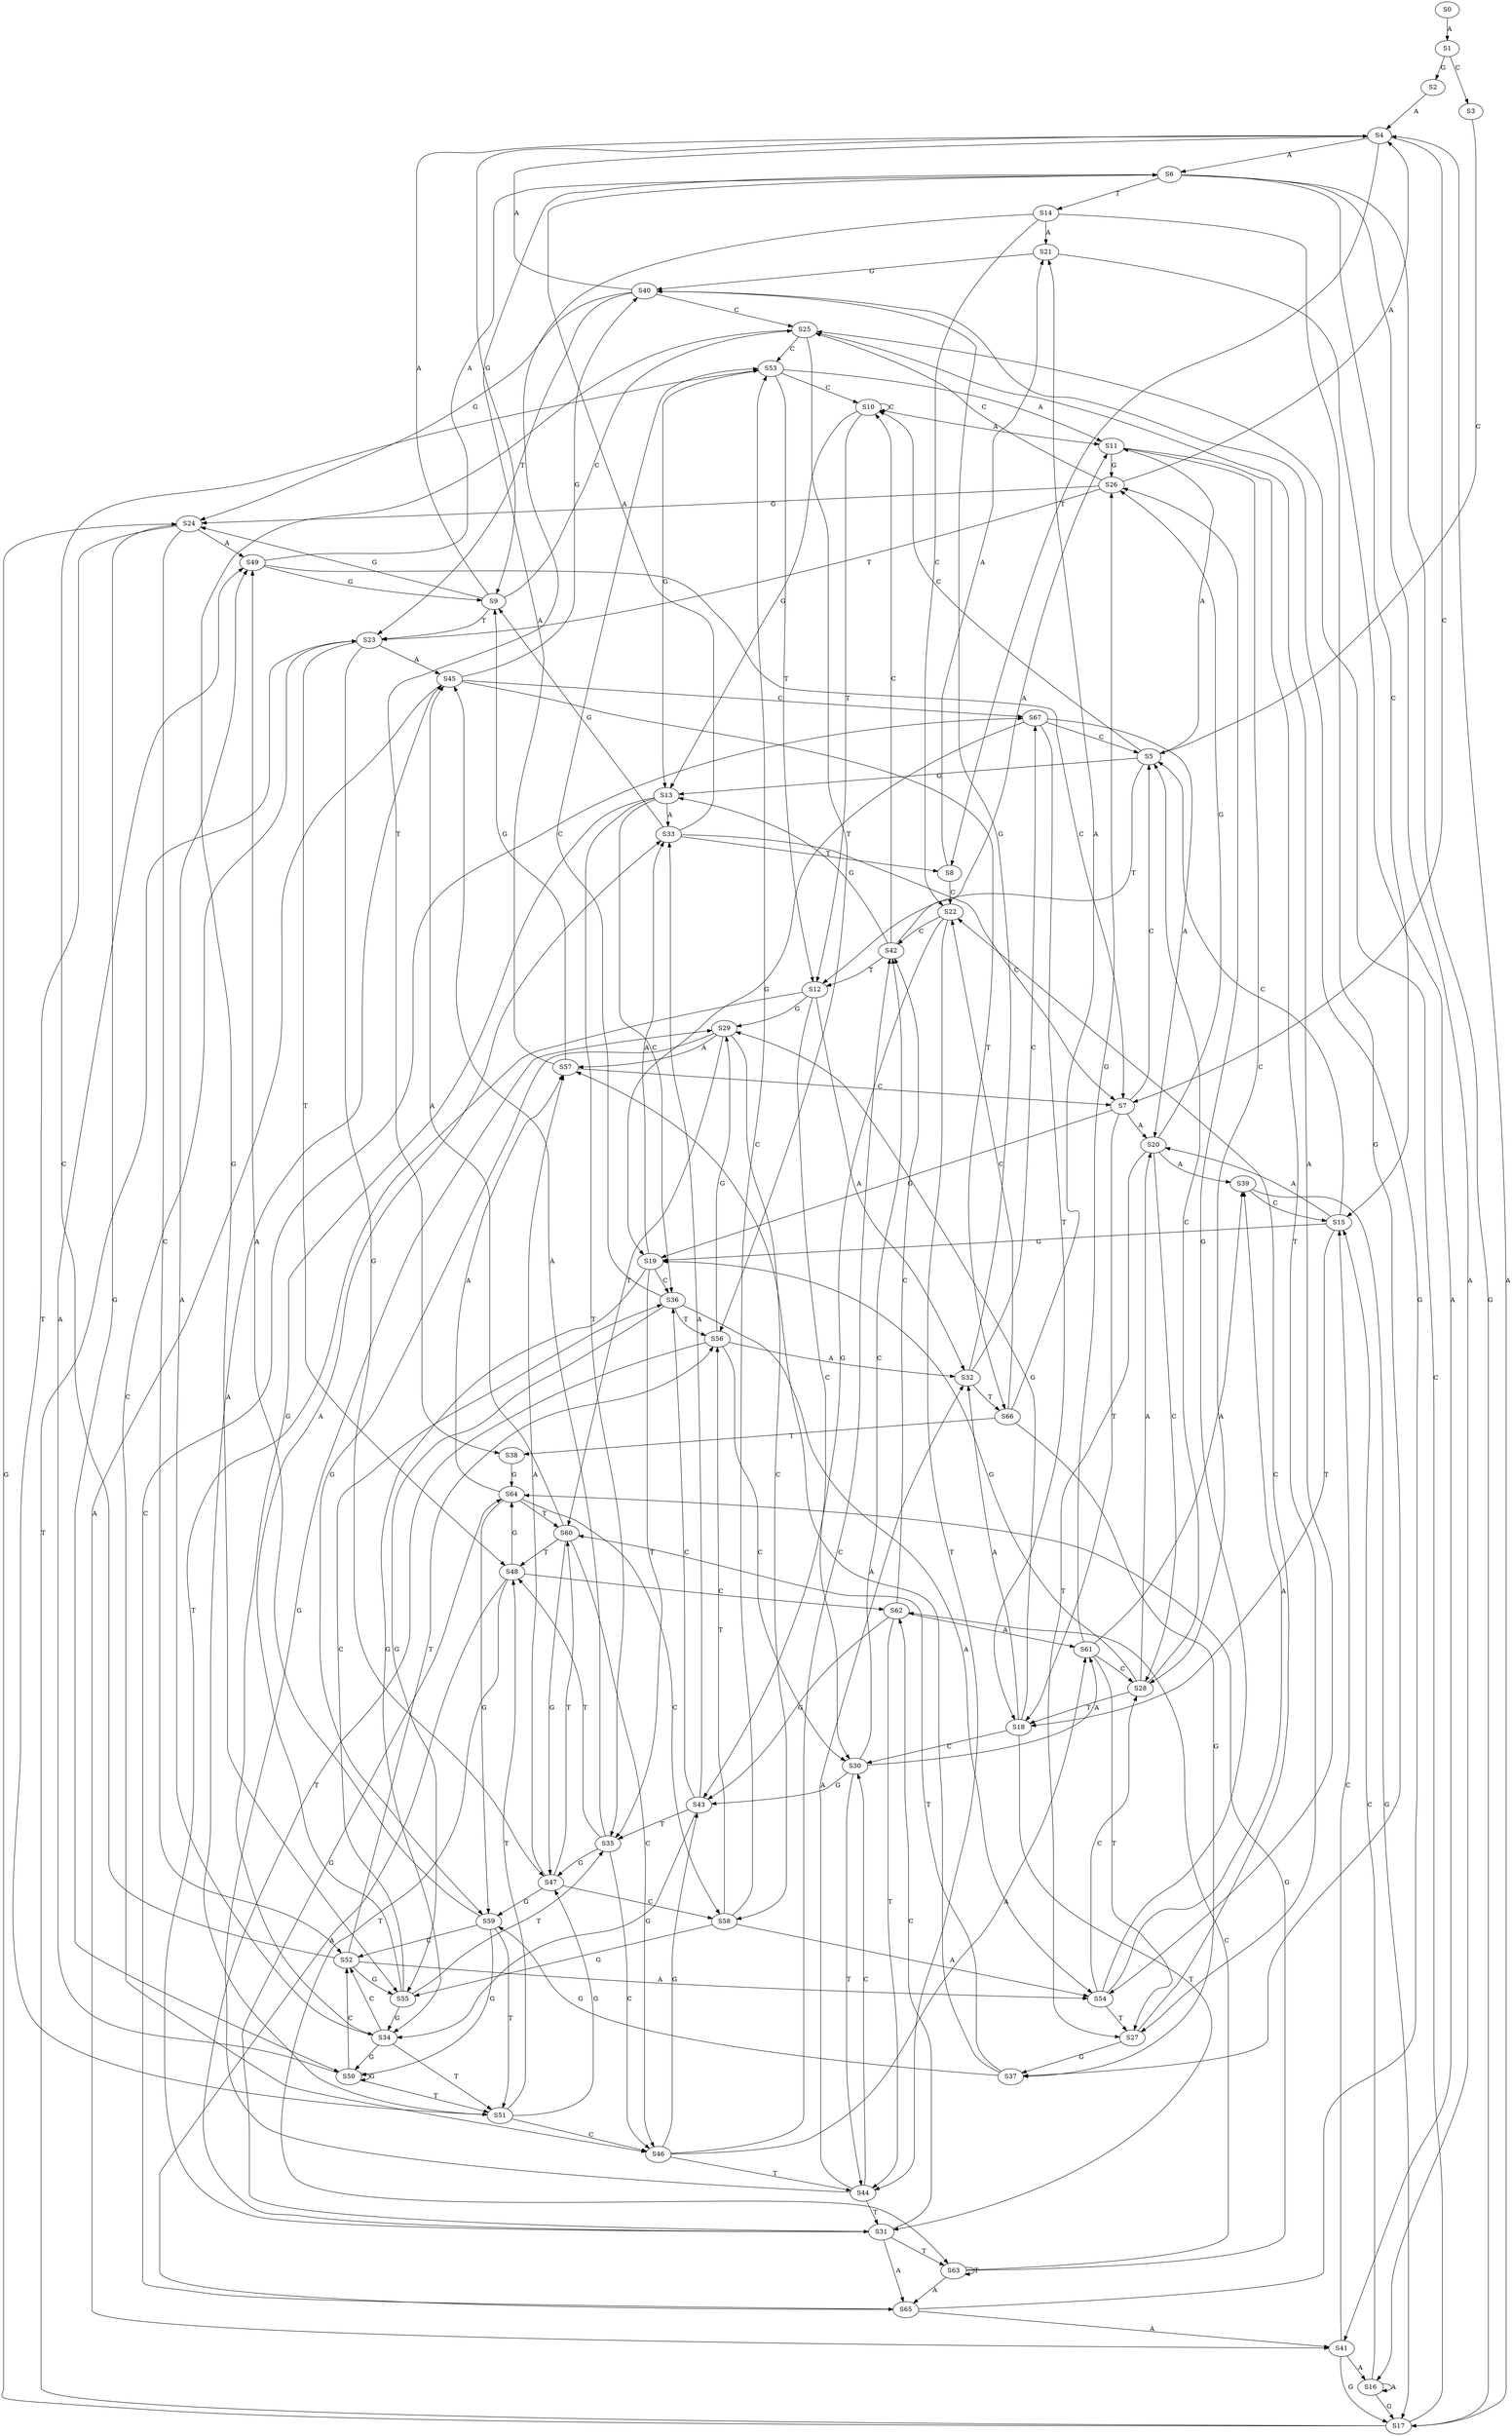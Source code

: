 strict digraph  {
	S0 -> S1 [ label = A ];
	S1 -> S2 [ label = G ];
	S1 -> S3 [ label = C ];
	S2 -> S4 [ label = A ];
	S3 -> S5 [ label = C ];
	S4 -> S6 [ label = A ];
	S4 -> S7 [ label = C ];
	S4 -> S8 [ label = T ];
	S4 -> S9 [ label = G ];
	S5 -> S10 [ label = C ];
	S5 -> S11 [ label = A ];
	S5 -> S12 [ label = T ];
	S5 -> S13 [ label = G ];
	S6 -> S14 [ label = T ];
	S6 -> S15 [ label = C ];
	S6 -> S16 [ label = A ];
	S6 -> S17 [ label = G ];
	S7 -> S18 [ label = T ];
	S7 -> S19 [ label = G ];
	S7 -> S5 [ label = C ];
	S7 -> S20 [ label = A ];
	S8 -> S21 [ label = A ];
	S8 -> S22 [ label = C ];
	S9 -> S23 [ label = T ];
	S9 -> S24 [ label = G ];
	S9 -> S4 [ label = A ];
	S9 -> S25 [ label = C ];
	S10 -> S13 [ label = G ];
	S10 -> S10 [ label = C ];
	S10 -> S11 [ label = A ];
	S10 -> S12 [ label = T ];
	S11 -> S26 [ label = G ];
	S11 -> S27 [ label = T ];
	S11 -> S28 [ label = C ];
	S12 -> S29 [ label = G ];
	S12 -> S30 [ label = C ];
	S12 -> S31 [ label = T ];
	S12 -> S32 [ label = A ];
	S13 -> S33 [ label = A ];
	S13 -> S34 [ label = G ];
	S13 -> S35 [ label = T ];
	S13 -> S36 [ label = C ];
	S14 -> S21 [ label = A ];
	S14 -> S22 [ label = C ];
	S14 -> S37 [ label = G ];
	S14 -> S38 [ label = T ];
	S15 -> S20 [ label = A ];
	S15 -> S5 [ label = C ];
	S15 -> S19 [ label = G ];
	S15 -> S18 [ label = T ];
	S16 -> S17 [ label = G ];
	S16 -> S15 [ label = C ];
	S16 -> S16 [ label = A ];
	S17 -> S23 [ label = T ];
	S17 -> S4 [ label = A ];
	S17 -> S25 [ label = C ];
	S17 -> S24 [ label = G ];
	S18 -> S32 [ label = A ];
	S18 -> S30 [ label = C ];
	S18 -> S31 [ label = T ];
	S18 -> S29 [ label = G ];
	S19 -> S34 [ label = G ];
	S19 -> S33 [ label = A ];
	S19 -> S35 [ label = T ];
	S19 -> S36 [ label = C ];
	S20 -> S26 [ label = G ];
	S20 -> S28 [ label = C ];
	S20 -> S39 [ label = A ];
	S20 -> S27 [ label = T ];
	S21 -> S40 [ label = G ];
	S21 -> S41 [ label = A ];
	S22 -> S42 [ label = C ];
	S22 -> S43 [ label = G ];
	S22 -> S44 [ label = T ];
	S23 -> S45 [ label = A ];
	S23 -> S46 [ label = C ];
	S23 -> S47 [ label = G ];
	S23 -> S48 [ label = T ];
	S24 -> S49 [ label = A ];
	S24 -> S50 [ label = G ];
	S24 -> S51 [ label = T ];
	S24 -> S52 [ label = C ];
	S25 -> S53 [ label = C ];
	S25 -> S54 [ label = A ];
	S25 -> S55 [ label = G ];
	S25 -> S56 [ label = T ];
	S26 -> S24 [ label = G ];
	S26 -> S23 [ label = T ];
	S26 -> S4 [ label = A ];
	S26 -> S25 [ label = C ];
	S27 -> S22 [ label = C ];
	S27 -> S37 [ label = G ];
	S28 -> S18 [ label = T ];
	S28 -> S19 [ label = G ];
	S28 -> S20 [ label = A ];
	S28 -> S5 [ label = C ];
	S29 -> S57 [ label = A ];
	S29 -> S58 [ label = C ];
	S29 -> S59 [ label = G ];
	S29 -> S60 [ label = T ];
	S30 -> S44 [ label = T ];
	S30 -> S43 [ label = G ];
	S30 -> S42 [ label = C ];
	S30 -> S61 [ label = A ];
	S31 -> S62 [ label = C ];
	S31 -> S63 [ label = T ];
	S31 -> S64 [ label = G ];
	S31 -> S65 [ label = A ];
	S32 -> S40 [ label = G ];
	S32 -> S66 [ label = T ];
	S32 -> S67 [ label = C ];
	S33 -> S6 [ label = A ];
	S33 -> S7 [ label = C ];
	S33 -> S9 [ label = G ];
	S33 -> S8 [ label = T ];
	S34 -> S49 [ label = A ];
	S34 -> S50 [ label = G ];
	S34 -> S52 [ label = C ];
	S34 -> S51 [ label = T ];
	S35 -> S46 [ label = C ];
	S35 -> S45 [ label = A ];
	S35 -> S47 [ label = G ];
	S35 -> S48 [ label = T ];
	S36 -> S55 [ label = G ];
	S36 -> S56 [ label = T ];
	S36 -> S53 [ label = C ];
	S36 -> S54 [ label = A ];
	S37 -> S59 [ label = G ];
	S37 -> S57 [ label = A ];
	S37 -> S60 [ label = T ];
	S38 -> S64 [ label = G ];
	S39 -> S17 [ label = G ];
	S39 -> S15 [ label = C ];
	S40 -> S23 [ label = T ];
	S40 -> S4 [ label = A ];
	S40 -> S25 [ label = C ];
	S40 -> S24 [ label = G ];
	S41 -> S17 [ label = G ];
	S41 -> S16 [ label = A ];
	S41 -> S15 [ label = C ];
	S42 -> S10 [ label = C ];
	S42 -> S11 [ label = A ];
	S42 -> S12 [ label = T ];
	S42 -> S13 [ label = G ];
	S43 -> S34 [ label = G ];
	S43 -> S35 [ label = T ];
	S43 -> S36 [ label = C ];
	S43 -> S33 [ label = A ];
	S44 -> S29 [ label = G ];
	S44 -> S30 [ label = C ];
	S44 -> S32 [ label = A ];
	S44 -> S31 [ label = T ];
	S45 -> S66 [ label = T ];
	S45 -> S40 [ label = G ];
	S45 -> S41 [ label = A ];
	S45 -> S67 [ label = C ];
	S46 -> S44 [ label = T ];
	S46 -> S43 [ label = G ];
	S46 -> S61 [ label = A ];
	S46 -> S42 [ label = C ];
	S47 -> S60 [ label = T ];
	S47 -> S59 [ label = G ];
	S47 -> S57 [ label = A ];
	S47 -> S58 [ label = C ];
	S48 -> S62 [ label = C ];
	S48 -> S64 [ label = G ];
	S48 -> S65 [ label = A ];
	S48 -> S63 [ label = T ];
	S49 -> S6 [ label = A ];
	S49 -> S9 [ label = G ];
	S49 -> S7 [ label = C ];
	S50 -> S51 [ label = T ];
	S50 -> S52 [ label = C ];
	S50 -> S50 [ label = G ];
	S50 -> S49 [ label = A ];
	S51 -> S45 [ label = A ];
	S51 -> S46 [ label = C ];
	S51 -> S47 [ label = G ];
	S51 -> S48 [ label = T ];
	S52 -> S56 [ label = T ];
	S52 -> S53 [ label = C ];
	S52 -> S54 [ label = A ];
	S52 -> S55 [ label = G ];
	S53 -> S13 [ label = G ];
	S53 -> S11 [ label = A ];
	S53 -> S12 [ label = T ];
	S53 -> S10 [ label = C ];
	S54 -> S26 [ label = G ];
	S54 -> S28 [ label = C ];
	S54 -> S39 [ label = A ];
	S54 -> S27 [ label = T ];
	S55 -> S34 [ label = G ];
	S55 -> S33 [ label = A ];
	S55 -> S35 [ label = T ];
	S55 -> S36 [ label = C ];
	S56 -> S32 [ label = A ];
	S56 -> S30 [ label = C ];
	S56 -> S31 [ label = T ];
	S56 -> S29 [ label = G ];
	S57 -> S9 [ label = G ];
	S57 -> S7 [ label = C ];
	S57 -> S6 [ label = A ];
	S58 -> S53 [ label = C ];
	S58 -> S55 [ label = G ];
	S58 -> S56 [ label = T ];
	S58 -> S54 [ label = A ];
	S59 -> S50 [ label = G ];
	S59 -> S52 [ label = C ];
	S59 -> S49 [ label = A ];
	S59 -> S51 [ label = T ];
	S60 -> S46 [ label = C ];
	S60 -> S48 [ label = T ];
	S60 -> S47 [ label = G ];
	S60 -> S45 [ label = A ];
	S61 -> S27 [ label = T ];
	S61 -> S28 [ label = C ];
	S61 -> S39 [ label = A ];
	S61 -> S26 [ label = G ];
	S62 -> S61 [ label = A ];
	S62 -> S42 [ label = C ];
	S62 -> S43 [ label = G ];
	S62 -> S44 [ label = T ];
	S63 -> S64 [ label = G ];
	S63 -> S63 [ label = T ];
	S63 -> S62 [ label = C ];
	S63 -> S65 [ label = A ];
	S64 -> S59 [ label = G ];
	S64 -> S58 [ label = C ];
	S64 -> S60 [ label = T ];
	S64 -> S57 [ label = A ];
	S65 -> S67 [ label = C ];
	S65 -> S40 [ label = G ];
	S65 -> S41 [ label = A ];
	S66 -> S22 [ label = C ];
	S66 -> S21 [ label = A ];
	S66 -> S38 [ label = T ];
	S66 -> S37 [ label = G ];
	S67 -> S19 [ label = G ];
	S67 -> S18 [ label = T ];
	S67 -> S20 [ label = A ];
	S67 -> S5 [ label = C ];
}

